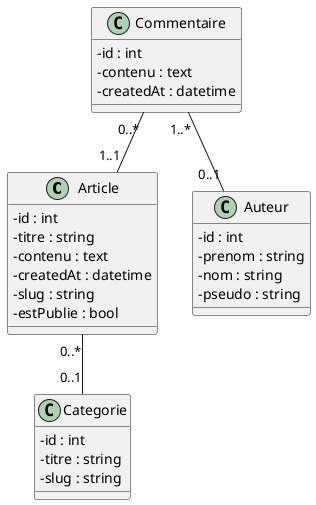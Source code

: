 @startuml
skinparam classAttributeIconSize 0

class Article {
    - id : int
    - titre : string
    - contenu : text
    - createdAt : datetime
    - slug : string
    - estPublie : bool
}

class Categorie {
    - id : int
    - titre : string
    - slug : string
}

class Commentaire {
    - id : int
    - contenu : text
    - createdAt : datetime
}

class Auteur {
    - id : int
    - prenom : string
    - nom : string
    - pseudo : string
}

Article "0..*" -- "0..1" Categorie
Commentaire "1..*" -- "0..1" Auteur
Commentaire "0..*" -- "1..1" Article

@enduml